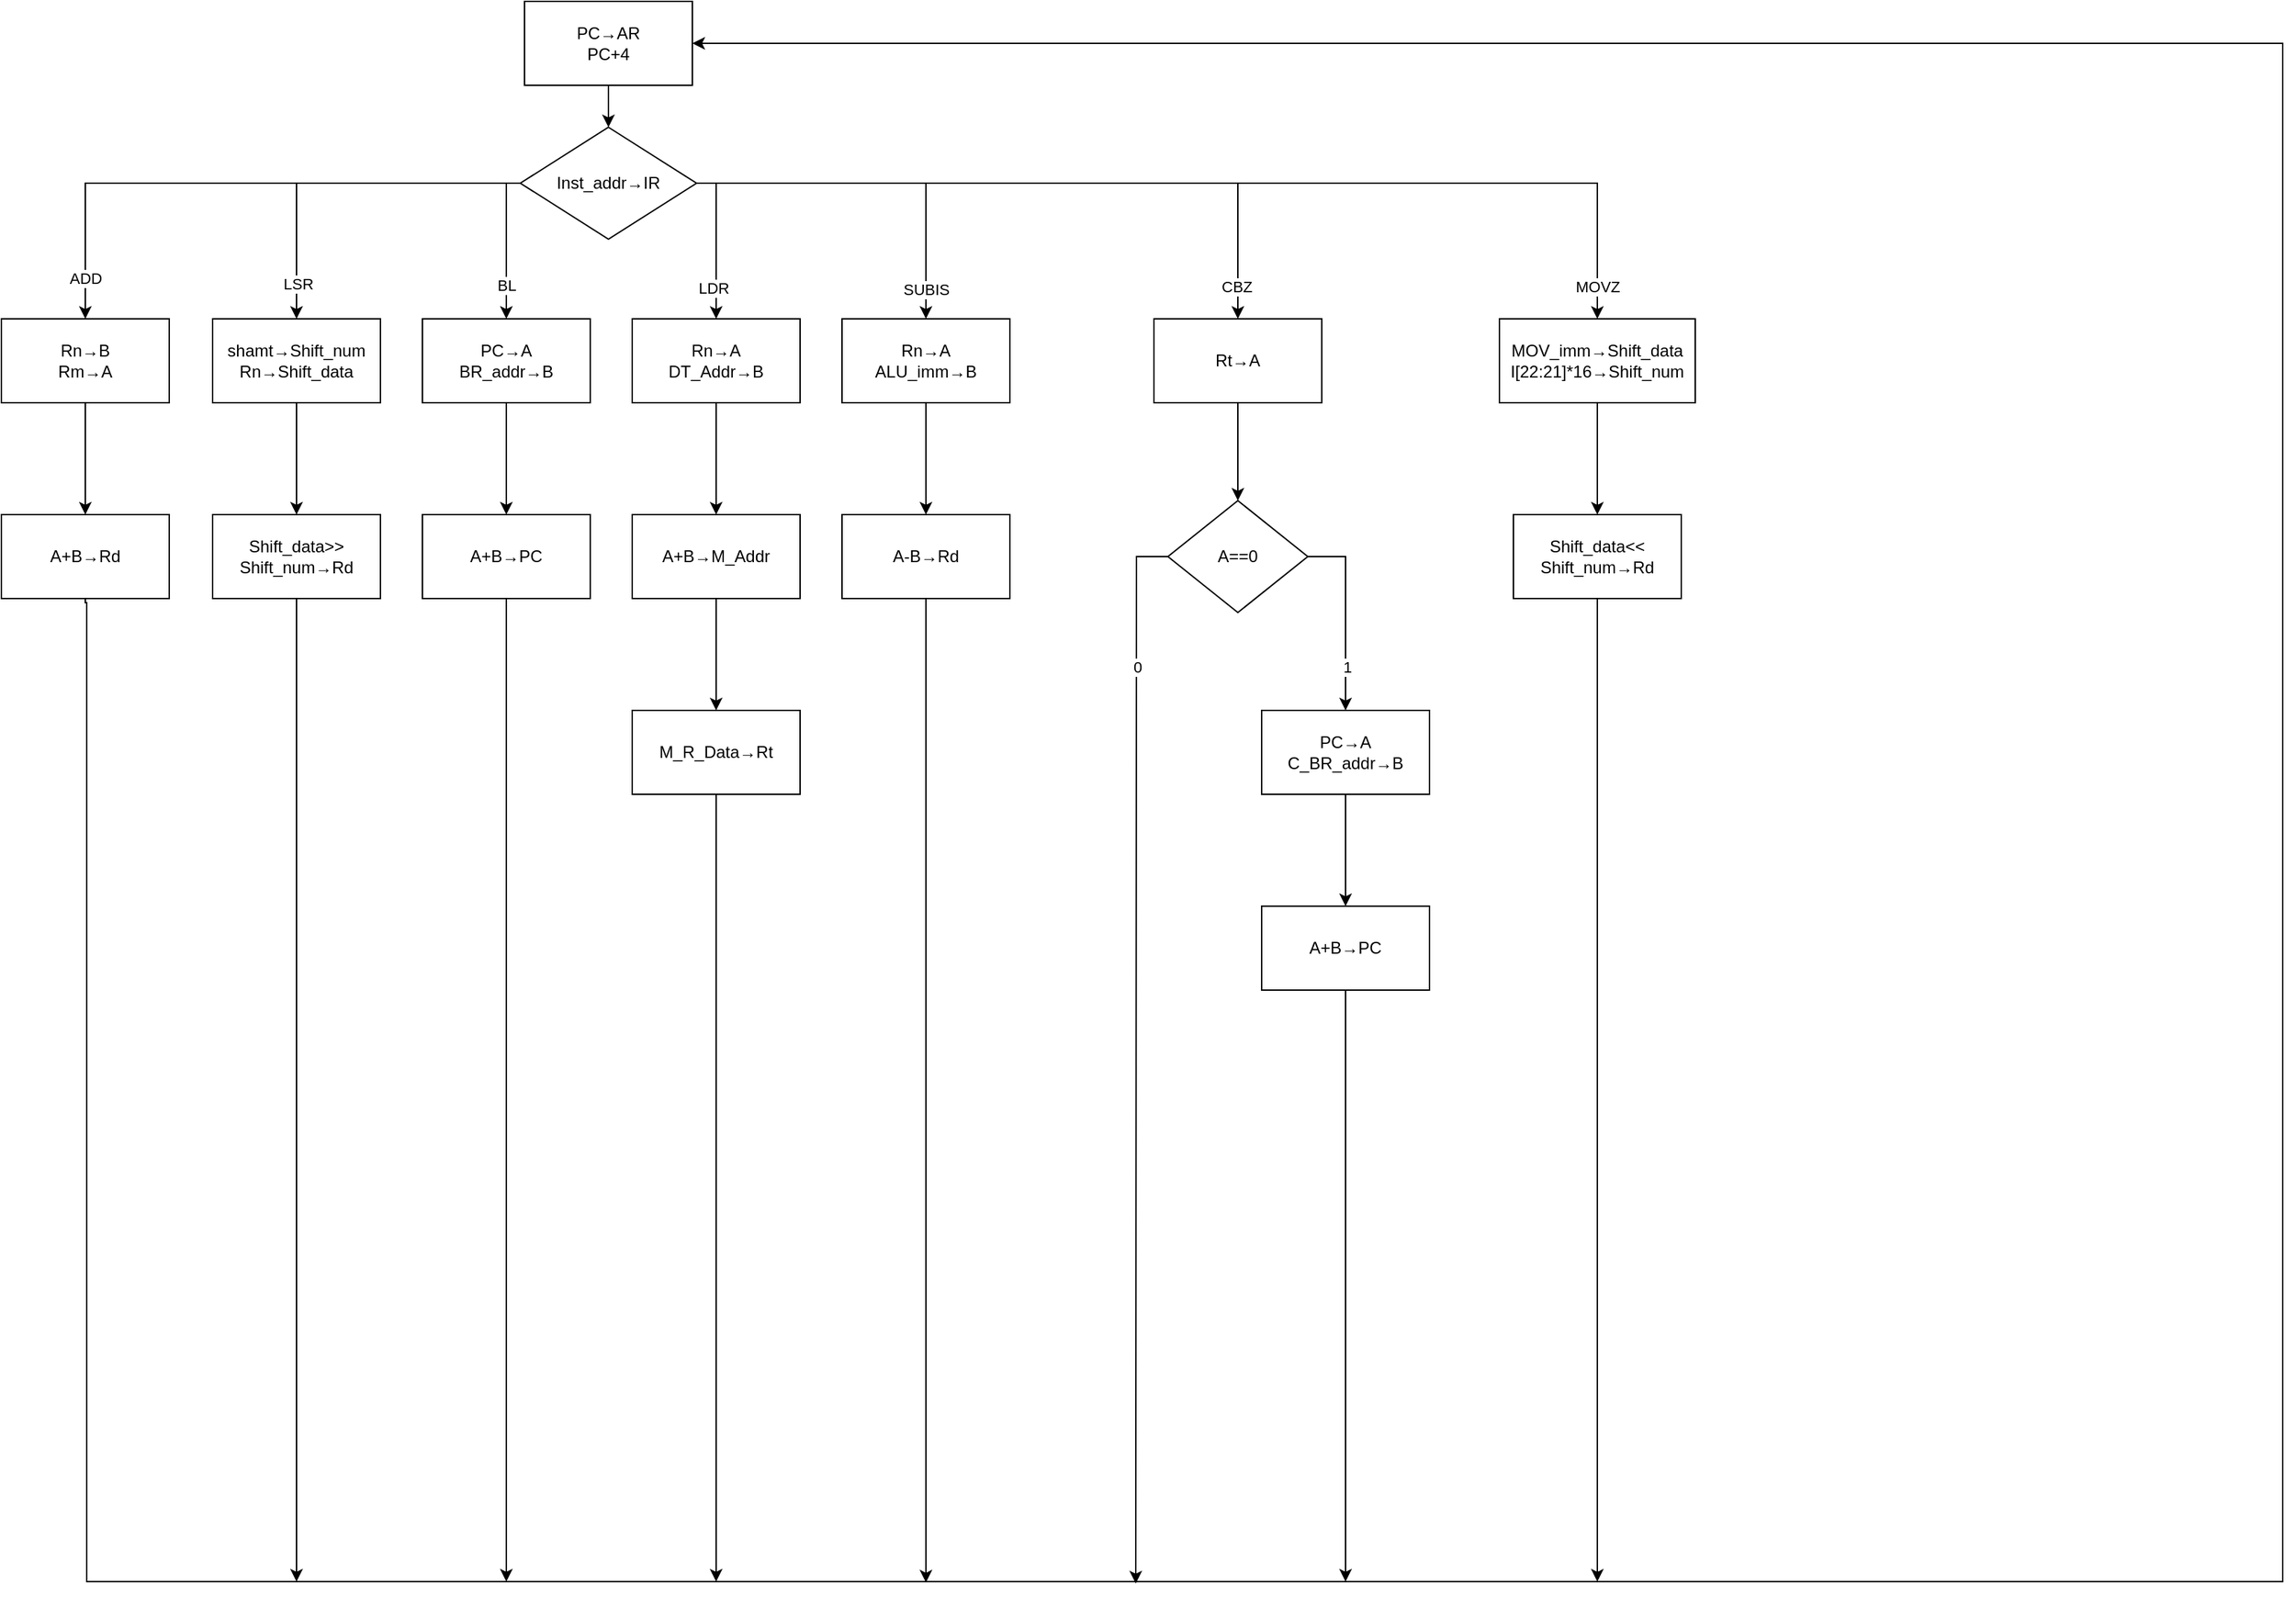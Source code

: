 <mxfile>
    <diagram id="Ktsm4Cbd06nbPtXO9FPb" name="第 1 页">
        <mxGraphModel dx="654" dy="516" grid="1" gridSize="10" guides="1" tooltips="1" connect="1" arrows="1" fold="1" page="1" pageScale="1" pageWidth="827" pageHeight="1169" math="0" shadow="0">
            <root>
                <mxCell id="0"/>
                <mxCell id="1" parent="0"/>
                <mxCell id="4" style="edgeStyle=orthogonalEdgeStyle;rounded=0;orthogonalLoop=1;jettySize=auto;html=1;" parent="1" source="2" target="3" edge="1">
                    <mxGeometry relative="1" as="geometry"/>
                </mxCell>
                <mxCell id="2" value="PC→AR&lt;br&gt;PC+4" style="rounded=0;whiteSpace=wrap;html=1;" parent="1" vertex="1">
                    <mxGeometry x="383" y="30" width="120" height="60" as="geometry"/>
                </mxCell>
                <mxCell id="41" value="" style="edgeStyle=orthogonalEdgeStyle;rounded=0;orthogonalLoop=1;jettySize=auto;html=1;" parent="1" source="3" target="40" edge="1">
                    <mxGeometry relative="1" as="geometry"/>
                </mxCell>
                <mxCell id="42" value="ADD" style="edgeLabel;html=1;align=center;verticalAlign=middle;resizable=0;points=[];" parent="41" vertex="1" connectable="0">
                    <mxGeometry x="0.856" relative="1" as="geometry">
                        <mxPoint as="offset"/>
                    </mxGeometry>
                </mxCell>
                <mxCell id="55" value="" style="edgeStyle=orthogonalEdgeStyle;rounded=0;orthogonalLoop=1;jettySize=auto;html=1;" parent="1" source="3" target="54" edge="1">
                    <mxGeometry relative="1" as="geometry"/>
                </mxCell>
                <mxCell id="56" value="LSR" style="edgeLabel;html=1;align=center;verticalAlign=middle;resizable=0;points=[];" parent="55" vertex="1" connectable="0">
                    <mxGeometry x="0.804" y="1" relative="1" as="geometry">
                        <mxPoint as="offset"/>
                    </mxGeometry>
                </mxCell>
                <mxCell id="64" value="" style="edgeStyle=orthogonalEdgeStyle;rounded=0;orthogonalLoop=1;jettySize=auto;html=1;" parent="1" source="3" target="63" edge="1">
                    <mxGeometry relative="1" as="geometry">
                        <Array as="points">
                            <mxPoint x="370" y="160"/>
                        </Array>
                    </mxGeometry>
                </mxCell>
                <mxCell id="77" value="BL" style="edgeLabel;html=1;align=center;verticalAlign=middle;resizable=0;points=[];" parent="64" vertex="1" connectable="0">
                    <mxGeometry x="0.539" relative="1" as="geometry">
                        <mxPoint as="offset"/>
                    </mxGeometry>
                </mxCell>
                <mxCell id="76" value="" style="edgeStyle=orthogonalEdgeStyle;rounded=0;orthogonalLoop=1;jettySize=auto;html=1;" parent="1" source="3" target="75" edge="1">
                    <mxGeometry relative="1" as="geometry">
                        <Array as="points">
                            <mxPoint x="520" y="160"/>
                        </Array>
                    </mxGeometry>
                </mxCell>
                <mxCell id="78" value="LDR" style="edgeLabel;html=1;align=center;verticalAlign=middle;resizable=0;points=[];" parent="76" vertex="1" connectable="0">
                    <mxGeometry x="0.592" y="-2" relative="1" as="geometry">
                        <mxPoint as="offset"/>
                    </mxGeometry>
                </mxCell>
                <mxCell id="83" value="" style="edgeStyle=orthogonalEdgeStyle;rounded=0;orthogonalLoop=1;jettySize=auto;html=1;" parent="1" source="3" target="82" edge="1">
                    <mxGeometry relative="1" as="geometry"/>
                </mxCell>
                <mxCell id="84" value="SUBIS" style="edgeLabel;html=1;align=center;verticalAlign=middle;resizable=0;points=[];" parent="83" vertex="1" connectable="0">
                    <mxGeometry x="0.837" relative="1" as="geometry">
                        <mxPoint as="offset"/>
                    </mxGeometry>
                </mxCell>
                <mxCell id="114" value="" style="edgeStyle=orthogonalEdgeStyle;rounded=0;orthogonalLoop=1;jettySize=auto;html=1;" parent="1" source="3" target="113" edge="1">
                    <mxGeometry relative="1" as="geometry"/>
                </mxCell>
                <mxCell id="115" value="CBZ" style="edgeLabel;html=1;align=center;verticalAlign=middle;resizable=0;points=[];" parent="114" vertex="1" connectable="0">
                    <mxGeometry x="0.902" y="-1" relative="1" as="geometry">
                        <mxPoint as="offset"/>
                    </mxGeometry>
                </mxCell>
                <mxCell id="213" value="" style="edgeStyle=orthogonalEdgeStyle;rounded=0;orthogonalLoop=1;jettySize=auto;html=1;entryX=0.5;entryY=0;entryDx=0;entryDy=0;" parent="1" source="3" target="214" edge="1">
                    <mxGeometry relative="1" as="geometry">
                        <mxPoint x="1100" y="160.0" as="targetPoint"/>
                    </mxGeometry>
                </mxCell>
                <mxCell id="215" value="MOVZ" style="edgeLabel;html=1;align=center;verticalAlign=middle;resizable=0;points=[];" parent="213" vertex="1" connectable="0">
                    <mxGeometry x="0.937" relative="1" as="geometry">
                        <mxPoint as="offset"/>
                    </mxGeometry>
                </mxCell>
                <mxCell id="3" value="Inst_addr→IR" style="rhombus;whiteSpace=wrap;html=1;" parent="1" vertex="1">
                    <mxGeometry x="380" y="120" width="126" height="80" as="geometry"/>
                </mxCell>
                <mxCell id="44" value="" style="edgeStyle=orthogonalEdgeStyle;rounded=0;orthogonalLoop=1;jettySize=auto;html=1;" parent="1" source="40" target="43" edge="1">
                    <mxGeometry relative="1" as="geometry"/>
                </mxCell>
                <mxCell id="40" value="Rn→B&lt;br&gt;Rm→A" style="whiteSpace=wrap;html=1;" parent="1" vertex="1">
                    <mxGeometry x="9" y="257" width="120" height="60" as="geometry"/>
                </mxCell>
                <mxCell id="50" style="edgeStyle=orthogonalEdgeStyle;rounded=0;orthogonalLoop=1;jettySize=auto;html=1;exitX=0.5;exitY=1;exitDx=0;exitDy=0;entryX=1;entryY=0.5;entryDx=0;entryDy=0;" parent="1" source="43" target="2" edge="1">
                    <mxGeometry relative="1" as="geometry">
                        <mxPoint x="520" y="50" as="targetPoint"/>
                        <Array as="points">
                            <mxPoint x="69" y="460"/>
                            <mxPoint x="70" y="460"/>
                            <mxPoint x="70" y="1160"/>
                            <mxPoint x="1640" y="1160"/>
                            <mxPoint x="1640" y="60"/>
                        </Array>
                        <mxPoint x="70" y="570" as="sourcePoint"/>
                    </mxGeometry>
                </mxCell>
                <mxCell id="43" value="A+B→Rd" style="whiteSpace=wrap;html=1;" parent="1" vertex="1">
                    <mxGeometry x="9" y="397" width="120" height="60" as="geometry"/>
                </mxCell>
                <mxCell id="58" value="" style="edgeStyle=orthogonalEdgeStyle;rounded=0;orthogonalLoop=1;jettySize=auto;html=1;" parent="1" source="54" target="57" edge="1">
                    <mxGeometry relative="1" as="geometry"/>
                </mxCell>
                <mxCell id="54" value="shamt→Shift_num&lt;br&gt;Rn→Shift_data" style="whiteSpace=wrap;html=1;" parent="1" vertex="1">
                    <mxGeometry x="160" y="257" width="120" height="60" as="geometry"/>
                </mxCell>
                <mxCell id="57" value="Shift_data&amp;gt;&amp;gt;&lt;br&gt;Shift_num→Rd" style="whiteSpace=wrap;html=1;" parent="1" vertex="1">
                    <mxGeometry x="160" y="397" width="120" height="60" as="geometry"/>
                </mxCell>
                <mxCell id="67" value="" style="edgeStyle=orthogonalEdgeStyle;rounded=0;orthogonalLoop=1;jettySize=auto;html=1;" parent="1" source="63" target="66" edge="1">
                    <mxGeometry relative="1" as="geometry"/>
                </mxCell>
                <mxCell id="63" value="PC→A&lt;br&gt;BR_addr→B" style="whiteSpace=wrap;html=1;" parent="1" vertex="1">
                    <mxGeometry x="310" y="257" width="120" height="60" as="geometry"/>
                </mxCell>
                <mxCell id="69" value="" style="edgeStyle=orthogonalEdgeStyle;rounded=0;orthogonalLoop=1;jettySize=auto;html=1;" parent="1" source="66" edge="1">
                    <mxGeometry relative="1" as="geometry">
                        <mxPoint x="370" y="1160" as="targetPoint"/>
                    </mxGeometry>
                </mxCell>
                <mxCell id="66" value="A+B→PC" style="whiteSpace=wrap;html=1;" parent="1" vertex="1">
                    <mxGeometry x="310" y="397" width="120" height="60" as="geometry"/>
                </mxCell>
                <mxCell id="80" value="" style="edgeStyle=orthogonalEdgeStyle;rounded=0;orthogonalLoop=1;jettySize=auto;html=1;" parent="1" source="75" target="79" edge="1">
                    <mxGeometry relative="1" as="geometry"/>
                </mxCell>
                <mxCell id="75" value="Rn→A&lt;br&gt;DT_Addr→B" style="whiteSpace=wrap;html=1;" parent="1" vertex="1">
                    <mxGeometry x="460" y="257" width="120" height="60" as="geometry"/>
                </mxCell>
                <mxCell id="81" style="edgeStyle=orthogonalEdgeStyle;rounded=0;orthogonalLoop=1;jettySize=auto;html=1;exitX=0.5;exitY=1;exitDx=0;exitDy=0;" parent="1" source="205" edge="1">
                    <mxGeometry relative="1" as="geometry">
                        <mxPoint x="520" y="1160" as="targetPoint"/>
                        <mxPoint x="520" y="740" as="sourcePoint"/>
                    </mxGeometry>
                </mxCell>
                <mxCell id="206" value="" style="edgeStyle=orthogonalEdgeStyle;rounded=0;orthogonalLoop=1;jettySize=auto;html=1;" parent="1" source="79" target="205" edge="1">
                    <mxGeometry relative="1" as="geometry"/>
                </mxCell>
                <mxCell id="79" value="A+B→M_Addr" style="whiteSpace=wrap;html=1;" parent="1" vertex="1">
                    <mxGeometry x="460" y="397" width="120" height="60" as="geometry"/>
                </mxCell>
                <mxCell id="89" value="" style="edgeStyle=orthogonalEdgeStyle;rounded=0;orthogonalLoop=1;jettySize=auto;html=1;" parent="1" source="82" target="88" edge="1">
                    <mxGeometry relative="1" as="geometry"/>
                </mxCell>
                <mxCell id="82" value="Rn→A&lt;br&gt;ALU_imm→B" style="whiteSpace=wrap;html=1;" parent="1" vertex="1">
                    <mxGeometry x="610" y="257" width="120" height="60" as="geometry"/>
                </mxCell>
                <mxCell id="87" style="edgeStyle=orthogonalEdgeStyle;rounded=0;orthogonalLoop=1;jettySize=auto;html=1;exitX=0.5;exitY=1;exitDx=0;exitDy=0;" parent="1" source="57" edge="1">
                    <mxGeometry relative="1" as="geometry">
                        <mxPoint x="220" y="1160" as="targetPoint"/>
                        <mxPoint x="220" y="597" as="sourcePoint"/>
                    </mxGeometry>
                </mxCell>
                <mxCell id="88" value="A-B→Rd" style="whiteSpace=wrap;html=1;" parent="1" vertex="1">
                    <mxGeometry x="610" y="397" width="120" height="60" as="geometry"/>
                </mxCell>
                <mxCell id="94" style="edgeStyle=orthogonalEdgeStyle;rounded=0;orthogonalLoop=1;jettySize=auto;html=1;exitX=0.5;exitY=1;exitDx=0;exitDy=0;" parent="1" source="88" edge="1">
                    <mxGeometry relative="1" as="geometry">
                        <mxPoint x="670" y="1160.667" as="targetPoint"/>
                        <mxPoint x="670" y="737" as="sourcePoint"/>
                    </mxGeometry>
                </mxCell>
                <mxCell id="108" value="" style="edgeStyle=orthogonalEdgeStyle;rounded=0;orthogonalLoop=1;jettySize=auto;html=1;" parent="1" source="97" target="107" edge="1">
                    <mxGeometry relative="1" as="geometry">
                        <Array as="points">
                            <mxPoint x="970" y="427"/>
                        </Array>
                    </mxGeometry>
                </mxCell>
                <mxCell id="109" value="1" style="edgeLabel;html=1;align=center;verticalAlign=middle;resizable=0;points=[];" parent="108" vertex="1" connectable="0">
                    <mxGeometry x="0.575" relative="1" as="geometry">
                        <mxPoint x="1" y="-2" as="offset"/>
                    </mxGeometry>
                </mxCell>
                <mxCell id="97" value="A==0" style="rhombus;whiteSpace=wrap;html=1;" parent="1" vertex="1">
                    <mxGeometry x="843" y="387" width="100" height="80" as="geometry"/>
                </mxCell>
                <mxCell id="119" style="edgeStyle=orthogonalEdgeStyle;rounded=0;orthogonalLoop=1;jettySize=auto;html=1;exitX=0;exitY=0.5;exitDx=0;exitDy=0;" parent="1" source="97" edge="1">
                    <mxGeometry relative="1" as="geometry">
                        <mxPoint x="820" y="1161.333" as="targetPoint"/>
                        <mxPoint x="820" y="597" as="sourcePoint"/>
                    </mxGeometry>
                </mxCell>
                <mxCell id="208" value="0" style="edgeLabel;html=1;align=center;verticalAlign=middle;resizable=0;points=[];" parent="119" vertex="1" connectable="0">
                    <mxGeometry x="-0.732" relative="1" as="geometry">
                        <mxPoint as="offset"/>
                    </mxGeometry>
                </mxCell>
                <mxCell id="121" value="" style="edgeStyle=orthogonalEdgeStyle;rounded=0;orthogonalLoop=1;jettySize=auto;html=1;" parent="1" source="107" target="120" edge="1">
                    <mxGeometry relative="1" as="geometry"/>
                </mxCell>
                <mxCell id="107" value="&lt;span&gt;PC&lt;/span&gt;→A&lt;br&gt;C_BR_addr→B" style="whiteSpace=wrap;html=1;" parent="1" vertex="1">
                    <mxGeometry x="910" y="537" width="120" height="60" as="geometry"/>
                </mxCell>
                <mxCell id="127" style="edgeStyle=orthogonalEdgeStyle;rounded=0;orthogonalLoop=1;jettySize=auto;html=1;entryX=0.5;entryY=0;entryDx=0;entryDy=0;" parent="1" source="113" target="97" edge="1">
                    <mxGeometry relative="1" as="geometry"/>
                </mxCell>
                <mxCell id="113" value="Rt→A" style="whiteSpace=wrap;html=1;" parent="1" vertex="1">
                    <mxGeometry x="833" y="257" width="120" height="60" as="geometry"/>
                </mxCell>
                <mxCell id="120" value="A+B→PC" style="whiteSpace=wrap;html=1;" parent="1" vertex="1">
                    <mxGeometry x="910" y="677" width="120" height="60" as="geometry"/>
                </mxCell>
                <mxCell id="126" style="edgeStyle=orthogonalEdgeStyle;rounded=0;orthogonalLoop=1;jettySize=auto;html=1;exitX=0.5;exitY=1;exitDx=0;exitDy=0;" parent="1" source="120" edge="1">
                    <mxGeometry relative="1" as="geometry">
                        <mxPoint x="970" y="1160" as="targetPoint"/>
                        <mxPoint x="970" y="1017" as="sourcePoint"/>
                    </mxGeometry>
                </mxCell>
                <mxCell id="205" value="M_R_Data→Rt" style="whiteSpace=wrap;html=1;" parent="1" vertex="1">
                    <mxGeometry x="460" y="537" width="120" height="60" as="geometry"/>
                </mxCell>
                <mxCell id="217" value="" style="edgeStyle=orthogonalEdgeStyle;rounded=0;orthogonalLoop=1;jettySize=auto;html=1;" parent="1" source="214" target="216" edge="1">
                    <mxGeometry relative="1" as="geometry"/>
                </mxCell>
                <mxCell id="214" value="MOV_imm→Shift_data&lt;br&gt;I[22:21]*16→Shift_num" style="rounded=0;whiteSpace=wrap;html=1;" parent="1" vertex="1">
                    <mxGeometry x="1080" y="257" width="140" height="60" as="geometry"/>
                </mxCell>
                <mxCell id="218" style="edgeStyle=orthogonalEdgeStyle;rounded=0;orthogonalLoop=1;jettySize=auto;html=1;exitX=0.5;exitY=1;exitDx=0;exitDy=0;" parent="1" source="216" edge="1">
                    <mxGeometry relative="1" as="geometry">
                        <mxPoint x="1150" y="1160" as="targetPoint"/>
                    </mxGeometry>
                </mxCell>
                <mxCell id="216" value="Shift_data&amp;lt;&amp;lt;&lt;br&gt;Shift_num→Rd" style="whiteSpace=wrap;html=1;rounded=0;" parent="1" vertex="1">
                    <mxGeometry x="1090" y="397" width="120" height="60" as="geometry"/>
                </mxCell>
            </root>
        </mxGraphModel>
    </diagram>
</mxfile>